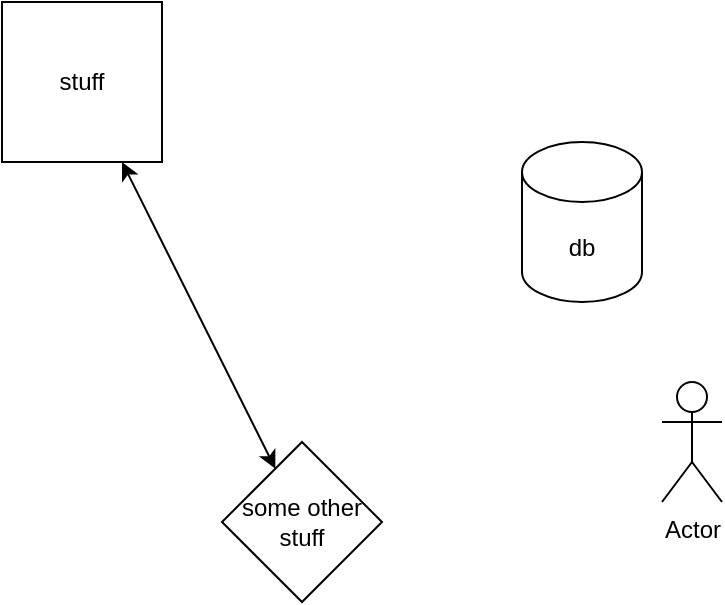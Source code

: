 <mxfile version="14.6.13" type="github">
  <diagram id="kWoweH7GBX4tCVKelEht" name="Page-1">
    <mxGraphModel dx="749" dy="459" grid="1" gridSize="10" guides="1" tooltips="1" connect="1" arrows="1" fold="1" page="1" pageScale="1" pageWidth="850" pageHeight="1100" math="0" shadow="0">
      <root>
        <mxCell id="0" />
        <mxCell id="1" parent="0" />
        <mxCell id="TmmA3PbGwimCp0-5Gazk-1" value="stuff" style="whiteSpace=wrap;html=1;aspect=fixed;" parent="1" vertex="1">
          <mxGeometry x="170" y="60" width="80" height="80" as="geometry" />
        </mxCell>
        <mxCell id="TmmA3PbGwimCp0-5Gazk-2" value="some other stuff" style="rhombus;whiteSpace=wrap;html=1;" parent="1" vertex="1">
          <mxGeometry x="280" y="280" width="80" height="80" as="geometry" />
        </mxCell>
        <mxCell id="TmmA3PbGwimCp0-5Gazk-3" value="" style="endArrow=classic;startArrow=classic;html=1;" parent="1" source="TmmA3PbGwimCp0-5Gazk-2" target="TmmA3PbGwimCp0-5Gazk-1" edge="1">
          <mxGeometry width="50" height="50" relative="1" as="geometry">
            <mxPoint x="360" y="260" as="sourcePoint" />
            <mxPoint x="410" y="210" as="targetPoint" />
          </mxGeometry>
        </mxCell>
        <mxCell id="TmmA3PbGwimCp0-5Gazk-4" value="db" style="shape=cylinder3;whiteSpace=wrap;html=1;boundedLbl=1;backgroundOutline=1;size=15;" parent="1" vertex="1">
          <mxGeometry x="430" y="130" width="60" height="80" as="geometry" />
        </mxCell>
        <mxCell id="TmmA3PbGwimCp0-5Gazk-5" value="Actor" style="shape=umlActor;verticalLabelPosition=bottom;verticalAlign=top;html=1;outlineConnect=0;" parent="1" vertex="1">
          <mxGeometry x="500" y="250" width="30" height="60" as="geometry" />
        </mxCell>
      </root>
    </mxGraphModel>
  </diagram>
</mxfile>
